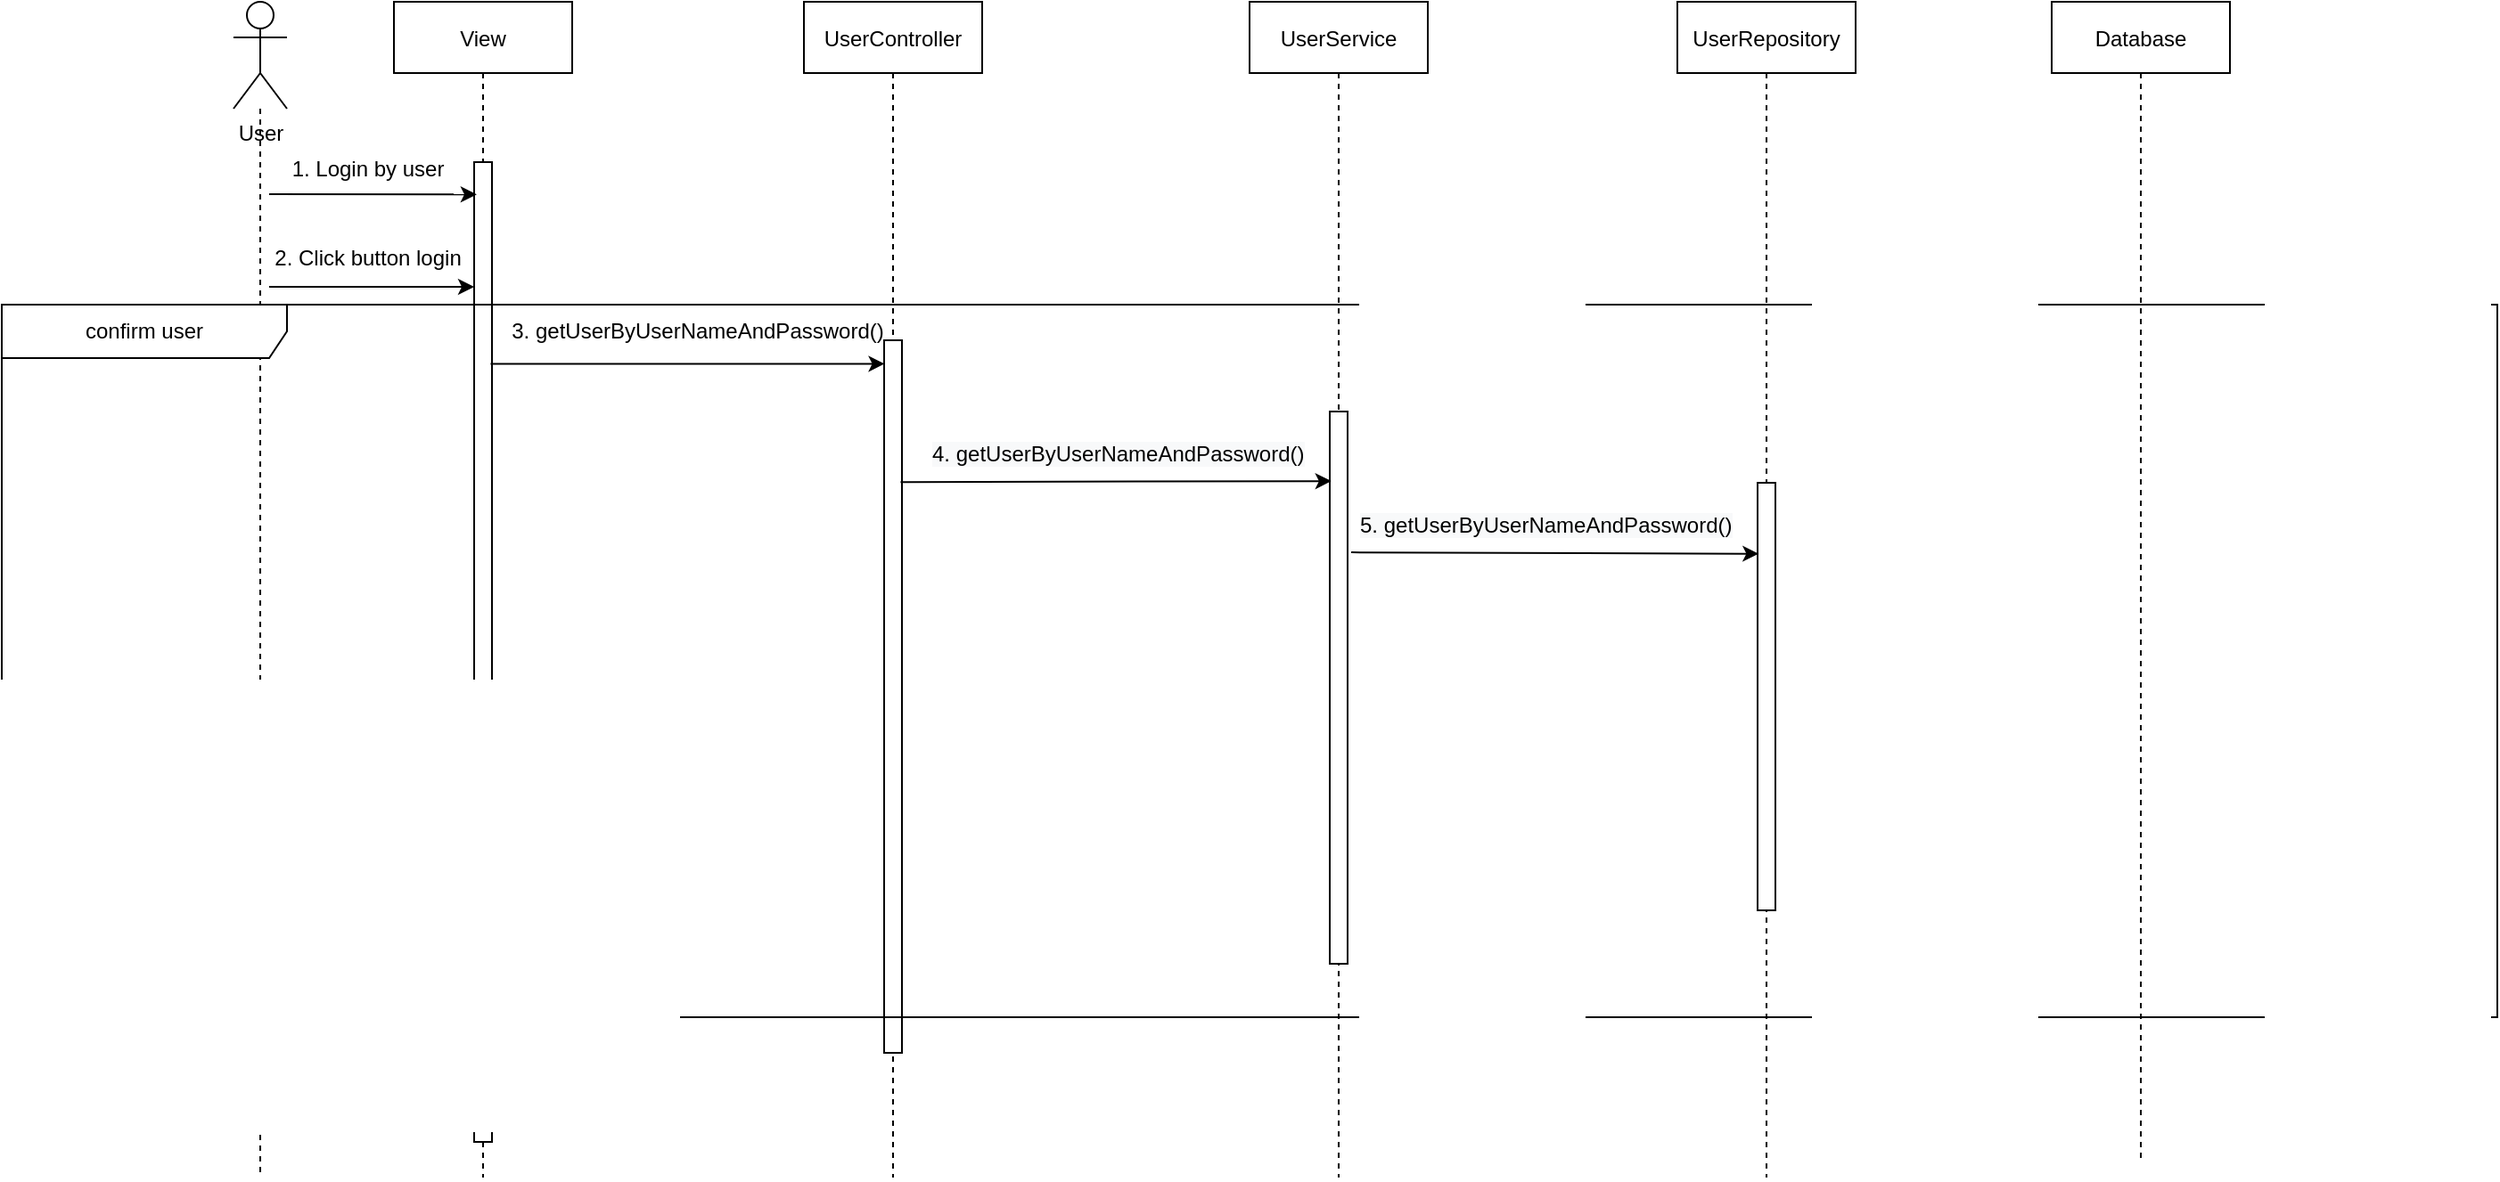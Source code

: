 <mxfile version="20.2.3" type="device"><diagram id="kgpKYQtTHZ0yAKxKKP6v" name="Page-1"><mxGraphModel dx="2865" dy="962" grid="1" gridSize="10" guides="1" tooltips="1" connect="1" arrows="1" fold="1" page="1" pageScale="1" pageWidth="850" pageHeight="1100" math="0" shadow="0"><root><mxCell id="0"/><mxCell id="1" parent="0"/><mxCell id="1rYxMRe_m1wBD9LGmmaj-11" style="edgeStyle=orthogonalEdgeStyle;rounded=0;orthogonalLoop=1;jettySize=auto;html=1;dashed=1;endArrow=none;endFill=0;" parent="1" source="1rYxMRe_m1wBD9LGmmaj-10" edge="1"><mxGeometry relative="1" as="geometry"><mxPoint x="25" y="1070" as="targetPoint"/></mxGeometry></mxCell><mxCell id="1rYxMRe_m1wBD9LGmmaj-10" value="User" style="shape=umlActor;verticalLabelPosition=bottom;verticalAlign=top;html=1;" parent="1" vertex="1"><mxGeometry x="10" y="410" width="30" height="60" as="geometry"/></mxCell><mxCell id="1rYxMRe_m1wBD9LGmmaj-12" value="View" style="shape=umlLifeline;perimeter=lifelinePerimeter;container=1;collapsible=0;recursiveResize=0;rounded=0;shadow=0;strokeWidth=1;" parent="1" vertex="1"><mxGeometry x="100" y="410" width="100" height="660" as="geometry"/></mxCell><mxCell id="8RYxlKAuAR2yL0TStVEk-1" value="" style="html=1;points=[];perimeter=orthogonalPerimeter;" vertex="1" parent="1rYxMRe_m1wBD9LGmmaj-12"><mxGeometry x="45" y="90" width="10" height="550" as="geometry"/></mxCell><mxCell id="8RYxlKAuAR2yL0TStVEk-6" value="" style="endArrow=classic;html=1;rounded=0;fontSize=12;" edge="1" parent="1rYxMRe_m1wBD9LGmmaj-12"><mxGeometry width="50" height="50" relative="1" as="geometry"><mxPoint x="-70" y="160" as="sourcePoint"/><mxPoint x="45" y="160" as="targetPoint"/></mxGeometry></mxCell><mxCell id="1rYxMRe_m1wBD9LGmmaj-13" value="UserController" style="shape=umlLifeline;perimeter=lifelinePerimeter;container=1;collapsible=0;recursiveResize=0;rounded=0;shadow=0;strokeWidth=1;" parent="1" vertex="1"><mxGeometry x="330" y="410" width="100" height="660" as="geometry"/></mxCell><mxCell id="8RYxlKAuAR2yL0TStVEk-13" value="" style="html=1;points=[];perimeter=orthogonalPerimeter;" vertex="1" parent="1rYxMRe_m1wBD9LGmmaj-13"><mxGeometry x="45" y="190" width="10" height="400" as="geometry"/></mxCell><mxCell id="1rYxMRe_m1wBD9LGmmaj-14" value="UserService" style="shape=umlLifeline;perimeter=lifelinePerimeter;container=1;collapsible=0;recursiveResize=0;rounded=0;shadow=0;strokeWidth=1;" parent="1" vertex="1"><mxGeometry x="580" y="410" width="100" height="660" as="geometry"/></mxCell><mxCell id="1rYxMRe_m1wBD9LGmmaj-15" value="UserRepository" style="shape=umlLifeline;perimeter=lifelinePerimeter;container=1;collapsible=0;recursiveResize=0;rounded=0;shadow=0;strokeWidth=1;" parent="1" vertex="1"><mxGeometry x="820" y="410" width="100" height="660" as="geometry"/></mxCell><mxCell id="v-QebPua1ZWwUlzsEAZD-3" value="" style="html=1;points=[];perimeter=orthogonalPerimeter;" parent="1rYxMRe_m1wBD9LGmmaj-15" vertex="1"><mxGeometry x="45" y="270" width="10" height="240" as="geometry"/></mxCell><mxCell id="1rYxMRe_m1wBD9LGmmaj-16" value="Database" style="shape=umlLifeline;perimeter=lifelinePerimeter;container=1;collapsible=0;recursiveResize=0;rounded=0;shadow=0;strokeWidth=1;" parent="1" vertex="1"><mxGeometry x="1030" y="410" width="100" height="650" as="geometry"/></mxCell><mxCell id="v-QebPua1ZWwUlzsEAZD-4" value="confirm user" style="shape=umlFrame;whiteSpace=wrap;html=1;width=160;height=30;" parent="1" vertex="1"><mxGeometry x="-120" y="580" width="1400" height="400" as="geometry"/></mxCell><mxCell id="8RYxlKAuAR2yL0TStVEk-2" value="" style="endArrow=classic;html=1;rounded=0;entryX=0.144;entryY=0.033;entryDx=0;entryDy=0;entryPerimeter=0;" edge="1" parent="1" target="8RYxlKAuAR2yL0TStVEk-1"><mxGeometry width="50" height="50" relative="1" as="geometry"><mxPoint x="30" y="518" as="sourcePoint"/><mxPoint x="140" y="521" as="targetPoint"/></mxGeometry></mxCell><mxCell id="8RYxlKAuAR2yL0TStVEk-9" value="" style="endArrow=classic;html=1;rounded=0;exitX=0.922;exitY=0.206;exitDx=0;exitDy=0;exitPerimeter=0;entryX=0.026;entryY=0.033;entryDx=0;entryDy=0;entryPerimeter=0;" edge="1" parent="1" source="8RYxlKAuAR2yL0TStVEk-1" target="8RYxlKAuAR2yL0TStVEk-13"><mxGeometry width="50" height="50" relative="1" as="geometry"><mxPoint x="220" y="630" as="sourcePoint"/><mxPoint x="360" y="620" as="targetPoint"/><Array as="points"/></mxGeometry></mxCell><mxCell id="8RYxlKAuAR2yL0TStVEk-7" value="&lt;blockquote style=&quot;margin: 0 0 0 40px; border: none; padding: 0px;&quot;&gt;&lt;font style=&quot;font-size: 12px; font-weight: normal;&quot;&gt;2. Click button login&lt;/font&gt;&lt;/blockquote&gt;" style="text;strokeColor=none;fillColor=none;html=1;fontSize=24;fontStyle=1;verticalAlign=middle;align=center;" vertex="1" parent="1"><mxGeometry x="10" y="540" width="110" height="20" as="geometry"/></mxCell><mxCell id="8RYxlKAuAR2yL0TStVEk-4" value="&lt;blockquote style=&quot;margin: 0 0 0 40px; border: none; padding: 0px;&quot;&gt;&lt;font style=&quot;font-weight: normal; font-size: 12px;&quot;&gt;1. Login by user&lt;/font&gt;&lt;/blockquote&gt;" style="text;strokeColor=none;fillColor=none;html=1;fontSize=24;fontStyle=1;verticalAlign=middle;align=center;" vertex="1" parent="1"><mxGeometry x="10" y="490" width="110" height="20" as="geometry"/></mxCell><mxCell id="8RYxlKAuAR2yL0TStVEk-12" value="&lt;font style=&quot;font-size: 12px;&quot;&gt;3. getUserByUserNameAndPassword()&lt;/font&gt;" style="text;html=1;align=center;verticalAlign=middle;resizable=0;points=[];autosize=1;strokeColor=none;fillColor=none;fontSize=12;" vertex="1" parent="1"><mxGeometry x="155" y="580" width="230" height="30" as="geometry"/></mxCell><mxCell id="8RYxlKAuAR2yL0TStVEk-16" value="" style="html=1;points=[];perimeter=orthogonalPerimeter;" vertex="1" parent="1"><mxGeometry x="625" y="640" width="10" height="310" as="geometry"/></mxCell><mxCell id="8RYxlKAuAR2yL0TStVEk-19" value="" style="endArrow=classic;html=1;rounded=0;fontSize=12;entryX=0.089;entryY=0.126;entryDx=0;entryDy=0;entryPerimeter=0;exitX=0.922;exitY=0.199;exitDx=0;exitDy=0;exitPerimeter=0;" edge="1" parent="1" source="8RYxlKAuAR2yL0TStVEk-13" target="8RYxlKAuAR2yL0TStVEk-16"><mxGeometry width="50" height="50" relative="1" as="geometry"><mxPoint x="390" y="678" as="sourcePoint"/><mxPoint x="570" y="640" as="targetPoint"/></mxGeometry></mxCell><mxCell id="8RYxlKAuAR2yL0TStVEk-20" value="&lt;span style=&quot;color: rgb(0, 0, 0); font-family: Helvetica; font-size: 12px; font-style: normal; font-variant-ligatures: normal; font-variant-caps: normal; font-weight: 400; letter-spacing: normal; orphans: 2; text-align: center; text-indent: 0px; text-transform: none; widows: 2; word-spacing: 0px; -webkit-text-stroke-width: 0px; background-color: rgb(248, 249, 250); text-decoration-thickness: initial; text-decoration-style: initial; text-decoration-color: initial; float: none; display: inline !important;&quot;&gt;4. getUserByUserNameAndPassword()&lt;/span&gt;" style="text;whiteSpace=wrap;html=1;fontSize=12;" vertex="1" parent="1"><mxGeometry x="400" y="650" width="240" height="40" as="geometry"/></mxCell><mxCell id="8RYxlKAuAR2yL0TStVEk-21" value="" style="endArrow=classic;html=1;rounded=0;fontSize=12;exitX=1.202;exitY=0.255;exitDx=0;exitDy=0;exitPerimeter=0;entryX=0.065;entryY=0.166;entryDx=0;entryDy=0;entryPerimeter=0;" edge="1" parent="1" source="8RYxlKAuAR2yL0TStVEk-16" target="v-QebPua1ZWwUlzsEAZD-3"><mxGeometry width="50" height="50" relative="1" as="geometry"><mxPoint x="530" y="660" as="sourcePoint"/><mxPoint x="840" y="719" as="targetPoint"/></mxGeometry></mxCell><mxCell id="8RYxlKAuAR2yL0TStVEk-22" value="&lt;span style=&quot;color: rgb(0, 0, 0); font-family: Helvetica; font-size: 12px; font-style: normal; font-variant-ligatures: normal; font-variant-caps: normal; font-weight: 400; letter-spacing: normal; orphans: 2; text-align: center; text-indent: 0px; text-transform: none; widows: 2; word-spacing: 0px; -webkit-text-stroke-width: 0px; background-color: rgb(248, 249, 250); text-decoration-thickness: initial; text-decoration-style: initial; text-decoration-color: initial; float: none; display: inline !important;&quot;&gt;5. getUserByUserNameAndPassword()&lt;/span&gt;" style="text;whiteSpace=wrap;html=1;fontSize=12;" vertex="1" parent="1"><mxGeometry x="640" y="690" width="240" height="40" as="geometry"/></mxCell></root></mxGraphModel></diagram></mxfile>